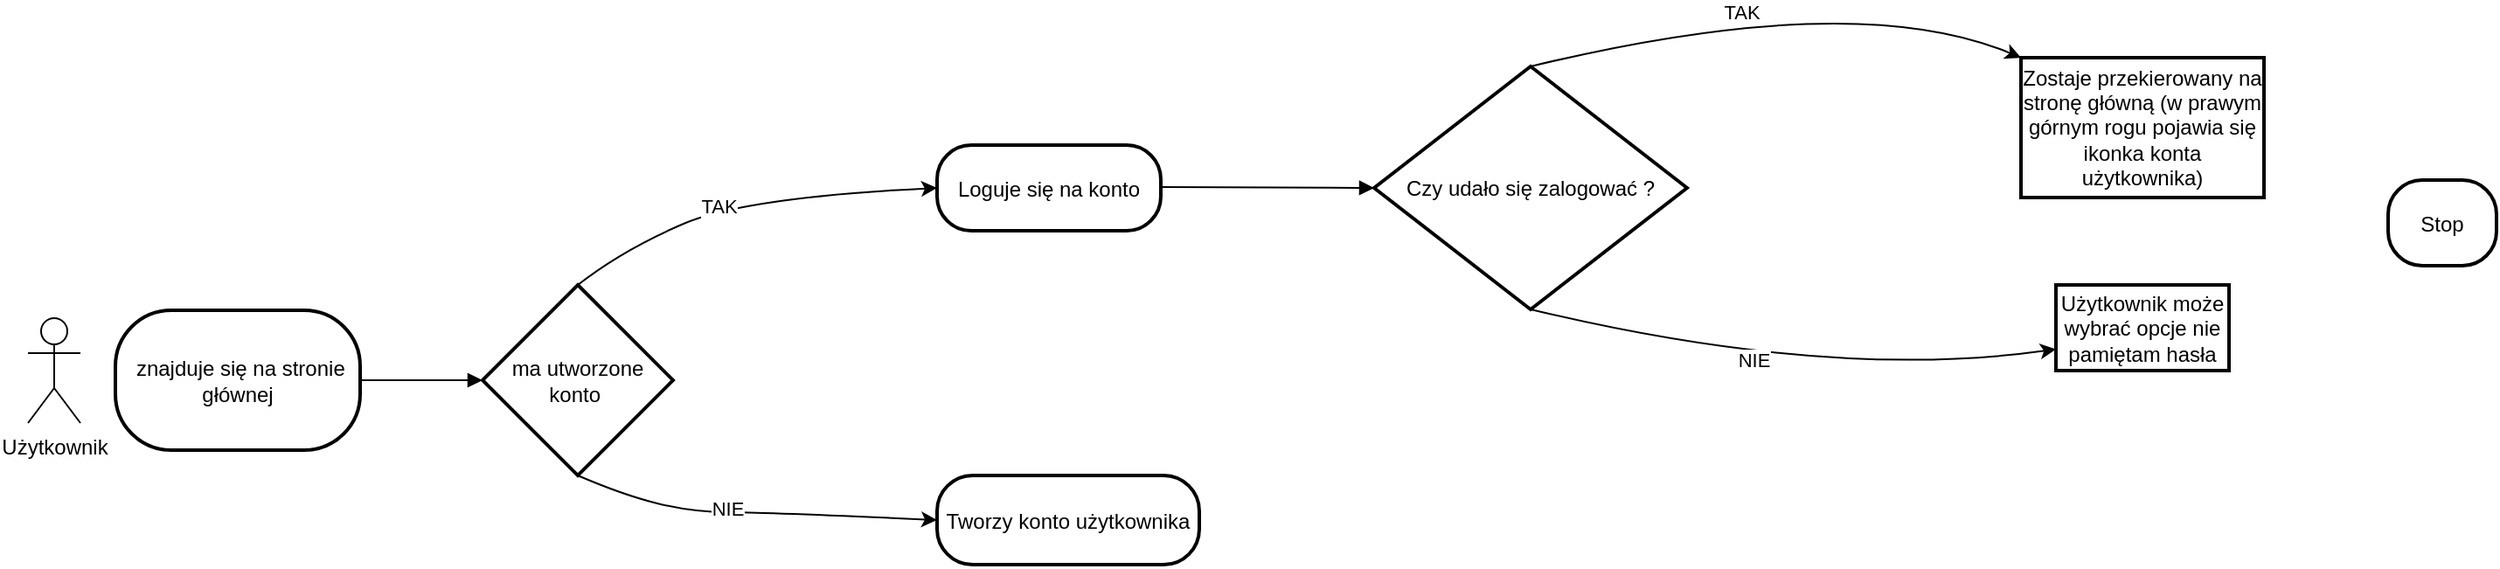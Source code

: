 <mxfile version="24.8.6">
  <diagram name="Strona-1" id="l5M_mEIH-X4EvLjeIH_9">
    <mxGraphModel dx="2022" dy="1774" grid="1" gridSize="10" guides="1" tooltips="1" connect="1" arrows="1" fold="1" page="1" pageScale="1" pageWidth="827" pageHeight="1169" math="0" shadow="0">
      <root>
        <mxCell id="0" />
        <mxCell id="1" parent="0" />
        <mxCell id="2" value=" znajduje się na stronie głównej" style="rounded=1;arcSize=40;strokeWidth=2;whiteSpace=wrap;" parent="1" vertex="1">
          <mxGeometry x="-100" y="124.5" width="140" height="80" as="geometry" />
        </mxCell>
        <mxCell id="5" value="ma utworzone konto " style="rhombus;strokeWidth=2;whiteSpace=wrap;" parent="1" vertex="1">
          <mxGeometry x="110" y="110" width="109" height="109" as="geometry" />
        </mxCell>
        <mxCell id="8" value="Loguje się na konto" style="rounded=1;arcSize=40;strokeWidth=2" parent="1" vertex="1">
          <mxGeometry x="370" y="30" width="128" height="49" as="geometry" />
        </mxCell>
        <mxCell id="10" value="Czy udało się zalogować ?" style="rhombus;strokeWidth=2;whiteSpace=wrap;" parent="1" vertex="1">
          <mxGeometry x="620" y="-15" width="179" height="139" as="geometry" />
        </mxCell>
        <mxCell id="11" value="Zostaje przekierowany na stronę główną (w prawym górnym rogu pojawia się ikonka konta użytkownika)" style="whiteSpace=wrap;strokeWidth=2;" parent="1" vertex="1">
          <mxGeometry x="990" y="-20" width="139" height="80" as="geometry" />
        </mxCell>
        <mxCell id="12" value="Użytkownik może wybrać opcje nie pamiętam hasła" style="whiteSpace=wrap;strokeWidth=2;" parent="1" vertex="1">
          <mxGeometry x="1010" y="110" width="99" height="49" as="geometry" />
        </mxCell>
        <mxCell id="13" value="Stop" style="rounded=1;arcSize=40;strokeWidth=2" parent="1" vertex="1">
          <mxGeometry x="1200" y="50" width="62" height="49" as="geometry" />
        </mxCell>
        <mxCell id="14" value="" style="curved=1;startArrow=none;endArrow=block;exitX=0.99;exitY=0.5;entryX=0;entryY=0.5;entryDx=0;entryDy=0;" parent="1" source="2" target="5" edge="1">
          <mxGeometry relative="1" as="geometry">
            <Array as="points" />
            <mxPoint x="124" y="164.5" as="targetPoint" />
          </mxGeometry>
        </mxCell>
        <mxCell id="21" value="" style="curved=1;startArrow=none;endArrow=block;exitX=0.99;exitY=0.49;entryX=0;entryY=0.5;" parent="1" source="8" target="10" edge="1">
          <mxGeometry relative="1" as="geometry">
            <Array as="points" />
          </mxGeometry>
        </mxCell>
        <mxCell id="hdbFTCTr4KfsS3-GVFbf-29" value="Użytkownik" style="shape=umlActor;verticalLabelPosition=bottom;verticalAlign=top;html=1;outlineConnect=0;" vertex="1" parent="1">
          <mxGeometry x="-150" y="129" width="30" height="60" as="geometry" />
        </mxCell>
        <mxCell id="hdbFTCTr4KfsS3-GVFbf-48" value="" style="curved=1;endArrow=classic;html=1;rounded=0;exitX=0.5;exitY=0;exitDx=0;exitDy=0;entryX=0;entryY=0.5;entryDx=0;entryDy=0;" edge="1" parent="1" source="5" target="8">
          <mxGeometry width="50" height="50" relative="1" as="geometry">
            <mxPoint x="200" y="110" as="sourcePoint" />
            <mxPoint x="340" y="90" as="targetPoint" />
            <Array as="points">
              <mxPoint x="190" y="90" />
              <mxPoint x="260" y="60" />
            </Array>
          </mxGeometry>
        </mxCell>
        <mxCell id="hdbFTCTr4KfsS3-GVFbf-50" value="TAK" style="edgeLabel;html=1;align=center;verticalAlign=middle;resizable=0;points=[];" vertex="1" connectable="0" parent="hdbFTCTr4KfsS3-GVFbf-48">
          <mxGeometry x="-0.152" y="2" relative="1" as="geometry">
            <mxPoint as="offset" />
          </mxGeometry>
        </mxCell>
        <mxCell id="hdbFTCTr4KfsS3-GVFbf-51" value="" style="curved=1;endArrow=classic;html=1;rounded=0;exitX=0.5;exitY=1;exitDx=0;exitDy=0;entryX=0;entryY=0.5;entryDx=0;entryDy=0;" edge="1" parent="1" source="5" target="hdbFTCTr4KfsS3-GVFbf-53">
          <mxGeometry width="50" height="50" relative="1" as="geometry">
            <mxPoint x="170" y="239" as="sourcePoint" />
            <mxPoint x="340" y="210" as="targetPoint" />
            <Array as="points">
              <mxPoint x="190" y="230" />
              <mxPoint x="230" y="240" />
              <mxPoint x="270" y="240" />
            </Array>
          </mxGeometry>
        </mxCell>
        <mxCell id="hdbFTCTr4KfsS3-GVFbf-52" value="NIE" style="edgeLabel;html=1;align=center;verticalAlign=middle;resizable=0;points=[];" vertex="1" connectable="0" parent="hdbFTCTr4KfsS3-GVFbf-51">
          <mxGeometry x="-0.152" y="2" relative="1" as="geometry">
            <mxPoint as="offset" />
          </mxGeometry>
        </mxCell>
        <mxCell id="hdbFTCTr4KfsS3-GVFbf-53" value="Tworzy konto użytkownika" style="rounded=1;arcSize=40;strokeWidth=2" vertex="1" parent="1">
          <mxGeometry x="370" y="219" width="150" height="51" as="geometry" />
        </mxCell>
        <mxCell id="hdbFTCTr4KfsS3-GVFbf-54" value="" style="curved=1;endArrow=classic;html=1;rounded=0;exitX=0.5;exitY=0;exitDx=0;exitDy=0;entryX=0;entryY=0;entryDx=0;entryDy=0;" edge="1" parent="1" source="10" target="11">
          <mxGeometry width="50" height="50" relative="1" as="geometry">
            <mxPoint x="800" y="40" as="sourcePoint" />
            <mxPoint x="1005" y="-15" as="targetPoint" />
            <Array as="points">
              <mxPoint x="895" y="-60" />
            </Array>
          </mxGeometry>
        </mxCell>
        <mxCell id="hdbFTCTr4KfsS3-GVFbf-55" value="TAK" style="edgeLabel;html=1;align=center;verticalAlign=middle;resizable=0;points=[];" vertex="1" connectable="0" parent="hdbFTCTr4KfsS3-GVFbf-54">
          <mxGeometry x="-0.152" y="2" relative="1" as="geometry">
            <mxPoint as="offset" />
          </mxGeometry>
        </mxCell>
        <mxCell id="hdbFTCTr4KfsS3-GVFbf-56" value="" style="curved=1;endArrow=classic;html=1;rounded=0;exitX=0.5;exitY=1;exitDx=0;exitDy=0;entryX=0;entryY=0.75;entryDx=0;entryDy=0;" edge="1" parent="1" source="10" target="12">
          <mxGeometry width="50" height="50" relative="1" as="geometry">
            <mxPoint x="710" y="130" as="sourcePoint" />
            <mxPoint x="1010" y="135" as="targetPoint" />
            <Array as="points">
              <mxPoint x="880" y="165" />
            </Array>
          </mxGeometry>
        </mxCell>
        <mxCell id="hdbFTCTr4KfsS3-GVFbf-57" value="NIE" style="edgeLabel;html=1;align=center;verticalAlign=middle;resizable=0;points=[];" vertex="1" connectable="0" parent="hdbFTCTr4KfsS3-GVFbf-56">
          <mxGeometry x="-0.152" y="2" relative="1" as="geometry">
            <mxPoint as="offset" />
          </mxGeometry>
        </mxCell>
      </root>
    </mxGraphModel>
  </diagram>
</mxfile>
